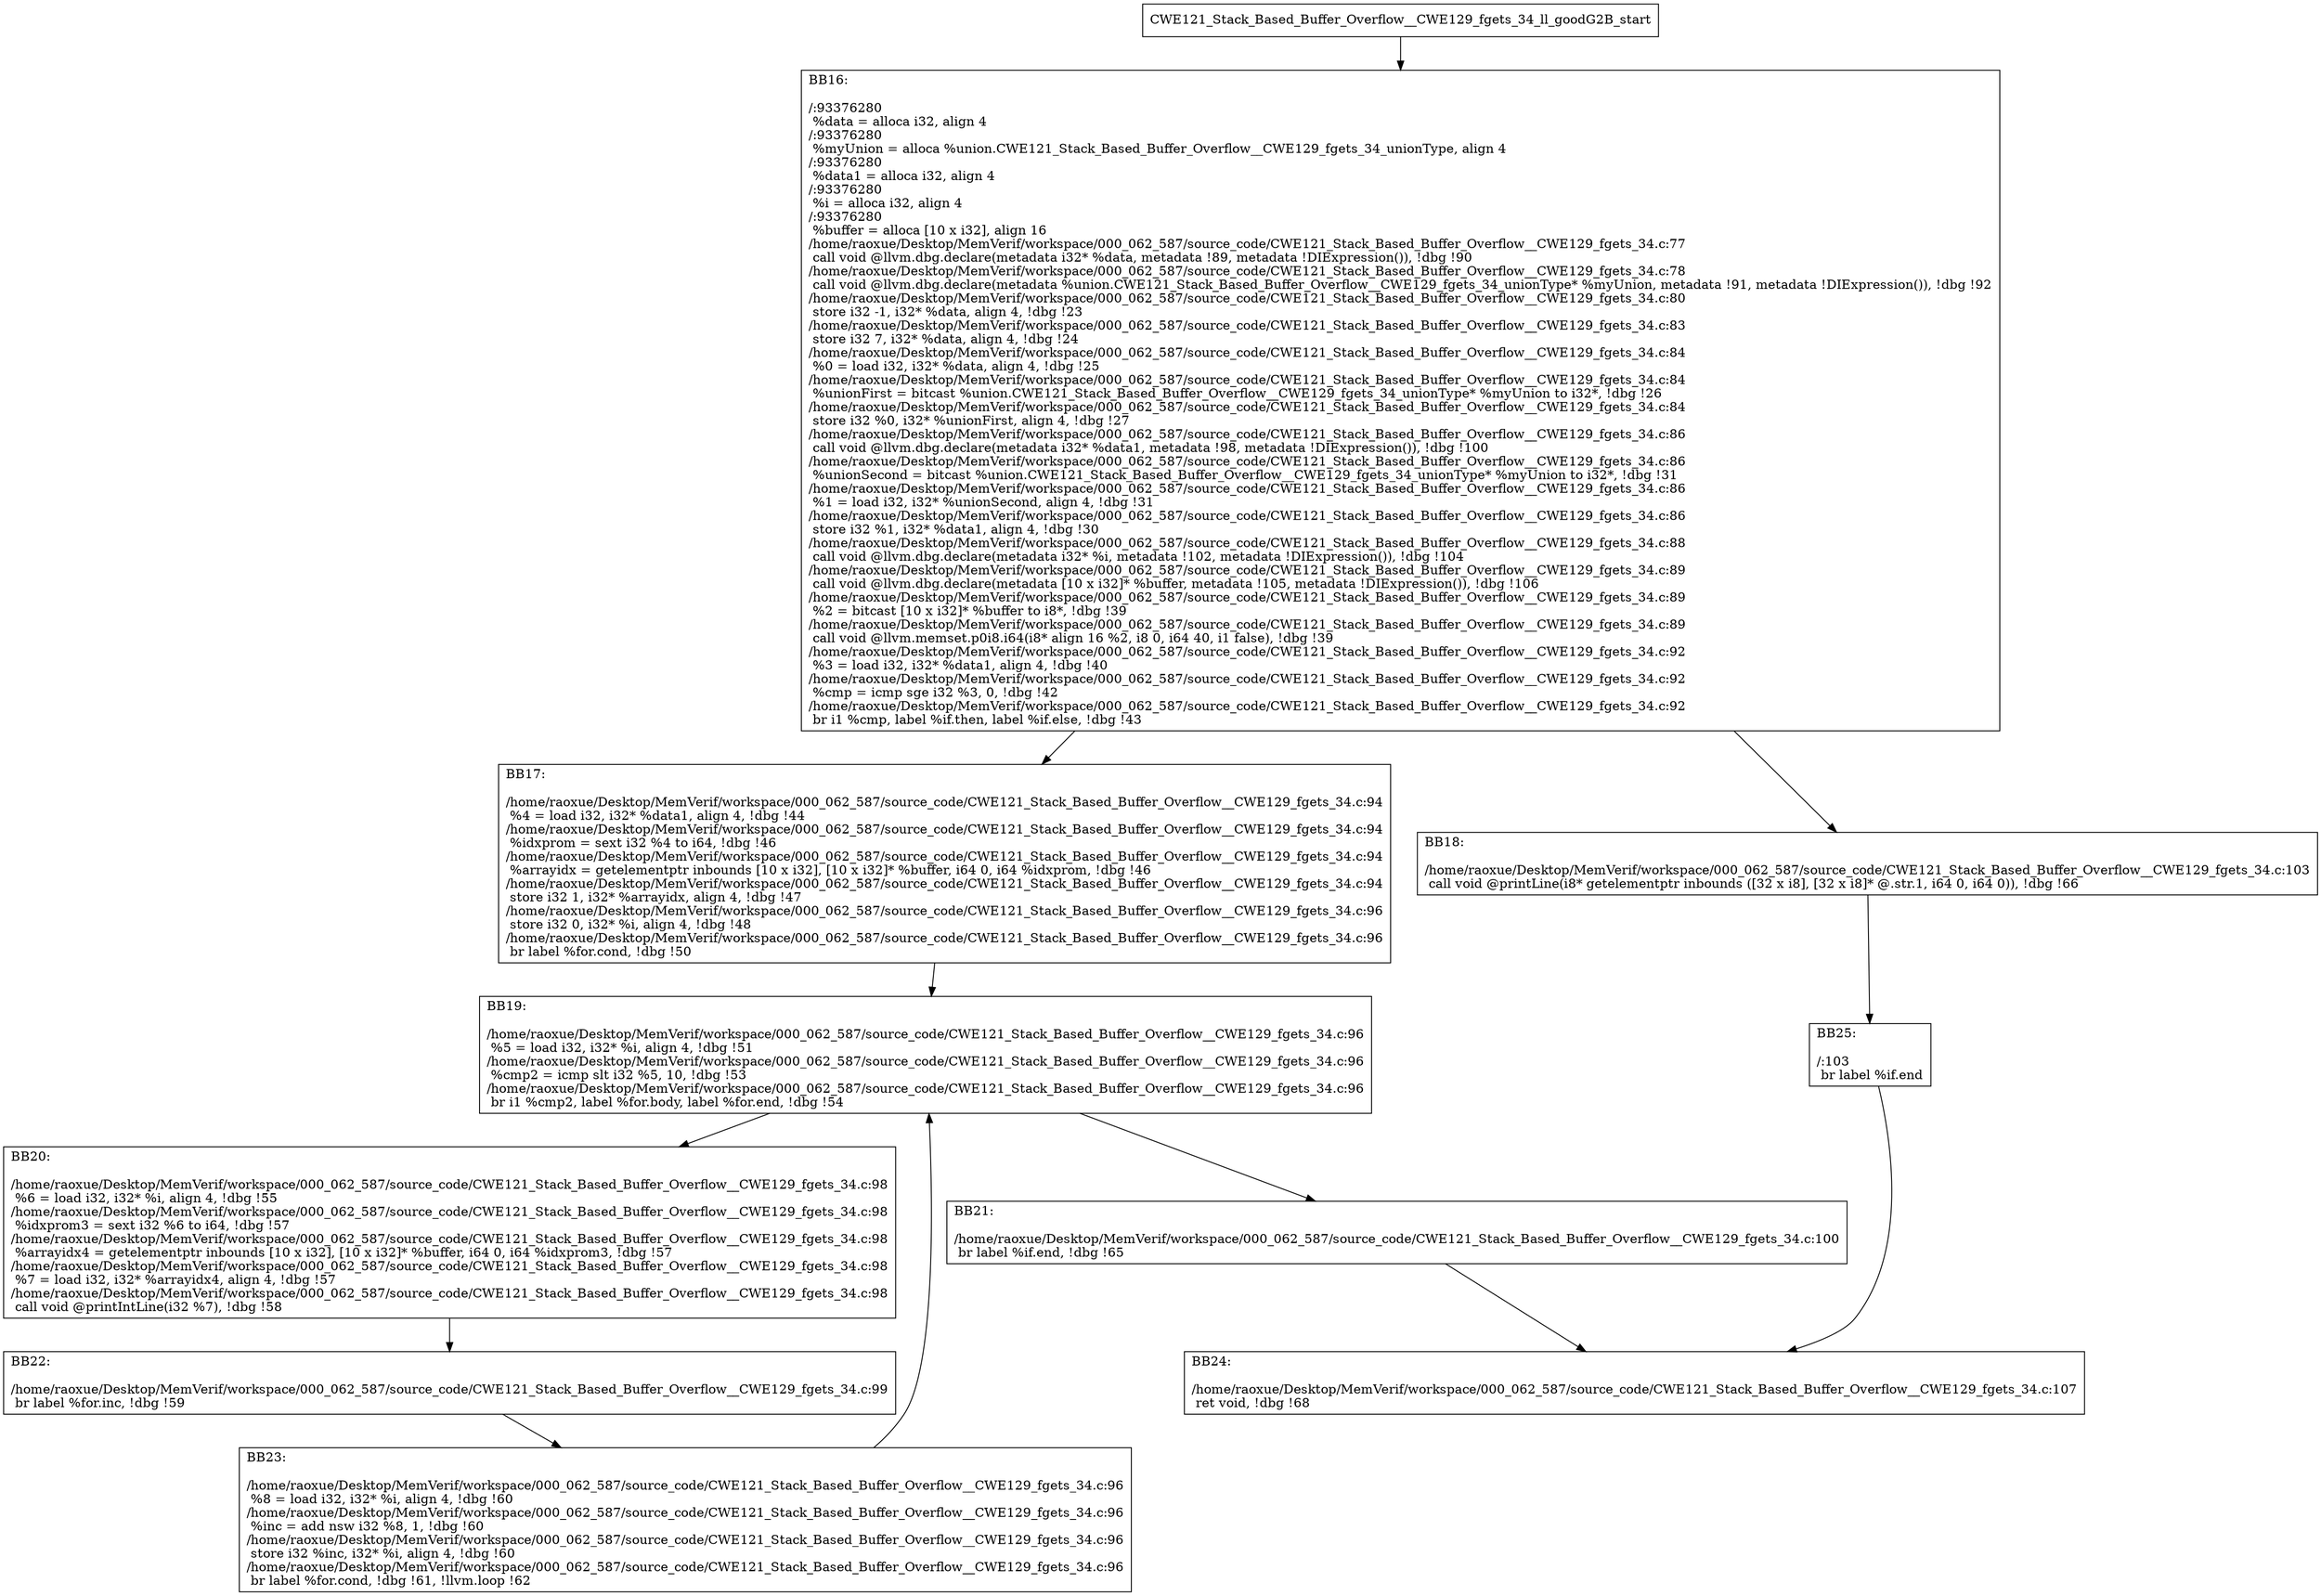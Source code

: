 digraph "CFG for'CWE121_Stack_Based_Buffer_Overflow__CWE129_fgets_34_ll_goodG2B' function" {
	BBCWE121_Stack_Based_Buffer_Overflow__CWE129_fgets_34_ll_goodG2B_start[shape=record,label="{CWE121_Stack_Based_Buffer_Overflow__CWE129_fgets_34_ll_goodG2B_start}"];
	BBCWE121_Stack_Based_Buffer_Overflow__CWE129_fgets_34_ll_goodG2B_start-> CWE121_Stack_Based_Buffer_Overflow__CWE129_fgets_34_ll_goodG2BBB16;
	CWE121_Stack_Based_Buffer_Overflow__CWE129_fgets_34_ll_goodG2BBB16 [shape=record, label="{BB16:\l\l/:93376280\l
  %data = alloca i32, align 4\l
/:93376280\l
  %myUnion = alloca %union.CWE121_Stack_Based_Buffer_Overflow__CWE129_fgets_34_unionType, align 4\l
/:93376280\l
  %data1 = alloca i32, align 4\l
/:93376280\l
  %i = alloca i32, align 4\l
/:93376280\l
  %buffer = alloca [10 x i32], align 16\l
/home/raoxue/Desktop/MemVerif/workspace/000_062_587/source_code/CWE121_Stack_Based_Buffer_Overflow__CWE129_fgets_34.c:77\l
  call void @llvm.dbg.declare(metadata i32* %data, metadata !89, metadata !DIExpression()), !dbg !90\l
/home/raoxue/Desktop/MemVerif/workspace/000_062_587/source_code/CWE121_Stack_Based_Buffer_Overflow__CWE129_fgets_34.c:78\l
  call void @llvm.dbg.declare(metadata %union.CWE121_Stack_Based_Buffer_Overflow__CWE129_fgets_34_unionType* %myUnion, metadata !91, metadata !DIExpression()), !dbg !92\l
/home/raoxue/Desktop/MemVerif/workspace/000_062_587/source_code/CWE121_Stack_Based_Buffer_Overflow__CWE129_fgets_34.c:80\l
  store i32 -1, i32* %data, align 4, !dbg !23\l
/home/raoxue/Desktop/MemVerif/workspace/000_062_587/source_code/CWE121_Stack_Based_Buffer_Overflow__CWE129_fgets_34.c:83\l
  store i32 7, i32* %data, align 4, !dbg !24\l
/home/raoxue/Desktop/MemVerif/workspace/000_062_587/source_code/CWE121_Stack_Based_Buffer_Overflow__CWE129_fgets_34.c:84\l
  %0 = load i32, i32* %data, align 4, !dbg !25\l
/home/raoxue/Desktop/MemVerif/workspace/000_062_587/source_code/CWE121_Stack_Based_Buffer_Overflow__CWE129_fgets_34.c:84\l
  %unionFirst = bitcast %union.CWE121_Stack_Based_Buffer_Overflow__CWE129_fgets_34_unionType* %myUnion to i32*, !dbg !26\l
/home/raoxue/Desktop/MemVerif/workspace/000_062_587/source_code/CWE121_Stack_Based_Buffer_Overflow__CWE129_fgets_34.c:84\l
  store i32 %0, i32* %unionFirst, align 4, !dbg !27\l
/home/raoxue/Desktop/MemVerif/workspace/000_062_587/source_code/CWE121_Stack_Based_Buffer_Overflow__CWE129_fgets_34.c:86\l
  call void @llvm.dbg.declare(metadata i32* %data1, metadata !98, metadata !DIExpression()), !dbg !100\l
/home/raoxue/Desktop/MemVerif/workspace/000_062_587/source_code/CWE121_Stack_Based_Buffer_Overflow__CWE129_fgets_34.c:86\l
  %unionSecond = bitcast %union.CWE121_Stack_Based_Buffer_Overflow__CWE129_fgets_34_unionType* %myUnion to i32*, !dbg !31\l
/home/raoxue/Desktop/MemVerif/workspace/000_062_587/source_code/CWE121_Stack_Based_Buffer_Overflow__CWE129_fgets_34.c:86\l
  %1 = load i32, i32* %unionSecond, align 4, !dbg !31\l
/home/raoxue/Desktop/MemVerif/workspace/000_062_587/source_code/CWE121_Stack_Based_Buffer_Overflow__CWE129_fgets_34.c:86\l
  store i32 %1, i32* %data1, align 4, !dbg !30\l
/home/raoxue/Desktop/MemVerif/workspace/000_062_587/source_code/CWE121_Stack_Based_Buffer_Overflow__CWE129_fgets_34.c:88\l
  call void @llvm.dbg.declare(metadata i32* %i, metadata !102, metadata !DIExpression()), !dbg !104\l
/home/raoxue/Desktop/MemVerif/workspace/000_062_587/source_code/CWE121_Stack_Based_Buffer_Overflow__CWE129_fgets_34.c:89\l
  call void @llvm.dbg.declare(metadata [10 x i32]* %buffer, metadata !105, metadata !DIExpression()), !dbg !106\l
/home/raoxue/Desktop/MemVerif/workspace/000_062_587/source_code/CWE121_Stack_Based_Buffer_Overflow__CWE129_fgets_34.c:89\l
  %2 = bitcast [10 x i32]* %buffer to i8*, !dbg !39\l
/home/raoxue/Desktop/MemVerif/workspace/000_062_587/source_code/CWE121_Stack_Based_Buffer_Overflow__CWE129_fgets_34.c:89\l
  call void @llvm.memset.p0i8.i64(i8* align 16 %2, i8 0, i64 40, i1 false), !dbg !39\l
/home/raoxue/Desktop/MemVerif/workspace/000_062_587/source_code/CWE121_Stack_Based_Buffer_Overflow__CWE129_fgets_34.c:92\l
  %3 = load i32, i32* %data1, align 4, !dbg !40\l
/home/raoxue/Desktop/MemVerif/workspace/000_062_587/source_code/CWE121_Stack_Based_Buffer_Overflow__CWE129_fgets_34.c:92\l
  %cmp = icmp sge i32 %3, 0, !dbg !42\l
/home/raoxue/Desktop/MemVerif/workspace/000_062_587/source_code/CWE121_Stack_Based_Buffer_Overflow__CWE129_fgets_34.c:92\l
  br i1 %cmp, label %if.then, label %if.else, !dbg !43\l
}"];
	CWE121_Stack_Based_Buffer_Overflow__CWE129_fgets_34_ll_goodG2BBB16-> CWE121_Stack_Based_Buffer_Overflow__CWE129_fgets_34_ll_goodG2BBB17;
	CWE121_Stack_Based_Buffer_Overflow__CWE129_fgets_34_ll_goodG2BBB16-> CWE121_Stack_Based_Buffer_Overflow__CWE129_fgets_34_ll_goodG2BBB18;
	CWE121_Stack_Based_Buffer_Overflow__CWE129_fgets_34_ll_goodG2BBB17 [shape=record, label="{BB17:\l\l/home/raoxue/Desktop/MemVerif/workspace/000_062_587/source_code/CWE121_Stack_Based_Buffer_Overflow__CWE129_fgets_34.c:94\l
  %4 = load i32, i32* %data1, align 4, !dbg !44\l
/home/raoxue/Desktop/MemVerif/workspace/000_062_587/source_code/CWE121_Stack_Based_Buffer_Overflow__CWE129_fgets_34.c:94\l
  %idxprom = sext i32 %4 to i64, !dbg !46\l
/home/raoxue/Desktop/MemVerif/workspace/000_062_587/source_code/CWE121_Stack_Based_Buffer_Overflow__CWE129_fgets_34.c:94\l
  %arrayidx = getelementptr inbounds [10 x i32], [10 x i32]* %buffer, i64 0, i64 %idxprom, !dbg !46\l
/home/raoxue/Desktop/MemVerif/workspace/000_062_587/source_code/CWE121_Stack_Based_Buffer_Overflow__CWE129_fgets_34.c:94\l
  store i32 1, i32* %arrayidx, align 4, !dbg !47\l
/home/raoxue/Desktop/MemVerif/workspace/000_062_587/source_code/CWE121_Stack_Based_Buffer_Overflow__CWE129_fgets_34.c:96\l
  store i32 0, i32* %i, align 4, !dbg !48\l
/home/raoxue/Desktop/MemVerif/workspace/000_062_587/source_code/CWE121_Stack_Based_Buffer_Overflow__CWE129_fgets_34.c:96\l
  br label %for.cond, !dbg !50\l
}"];
	CWE121_Stack_Based_Buffer_Overflow__CWE129_fgets_34_ll_goodG2BBB17-> CWE121_Stack_Based_Buffer_Overflow__CWE129_fgets_34_ll_goodG2BBB19;
	CWE121_Stack_Based_Buffer_Overflow__CWE129_fgets_34_ll_goodG2BBB19 [shape=record, label="{BB19:\l\l/home/raoxue/Desktop/MemVerif/workspace/000_062_587/source_code/CWE121_Stack_Based_Buffer_Overflow__CWE129_fgets_34.c:96\l
  %5 = load i32, i32* %i, align 4, !dbg !51\l
/home/raoxue/Desktop/MemVerif/workspace/000_062_587/source_code/CWE121_Stack_Based_Buffer_Overflow__CWE129_fgets_34.c:96\l
  %cmp2 = icmp slt i32 %5, 10, !dbg !53\l
/home/raoxue/Desktop/MemVerif/workspace/000_062_587/source_code/CWE121_Stack_Based_Buffer_Overflow__CWE129_fgets_34.c:96\l
  br i1 %cmp2, label %for.body, label %for.end, !dbg !54\l
}"];
	CWE121_Stack_Based_Buffer_Overflow__CWE129_fgets_34_ll_goodG2BBB19-> CWE121_Stack_Based_Buffer_Overflow__CWE129_fgets_34_ll_goodG2BBB20;
	CWE121_Stack_Based_Buffer_Overflow__CWE129_fgets_34_ll_goodG2BBB19-> CWE121_Stack_Based_Buffer_Overflow__CWE129_fgets_34_ll_goodG2BBB21;
	CWE121_Stack_Based_Buffer_Overflow__CWE129_fgets_34_ll_goodG2BBB20 [shape=record, label="{BB20:\l\l/home/raoxue/Desktop/MemVerif/workspace/000_062_587/source_code/CWE121_Stack_Based_Buffer_Overflow__CWE129_fgets_34.c:98\l
  %6 = load i32, i32* %i, align 4, !dbg !55\l
/home/raoxue/Desktop/MemVerif/workspace/000_062_587/source_code/CWE121_Stack_Based_Buffer_Overflow__CWE129_fgets_34.c:98\l
  %idxprom3 = sext i32 %6 to i64, !dbg !57\l
/home/raoxue/Desktop/MemVerif/workspace/000_062_587/source_code/CWE121_Stack_Based_Buffer_Overflow__CWE129_fgets_34.c:98\l
  %arrayidx4 = getelementptr inbounds [10 x i32], [10 x i32]* %buffer, i64 0, i64 %idxprom3, !dbg !57\l
/home/raoxue/Desktop/MemVerif/workspace/000_062_587/source_code/CWE121_Stack_Based_Buffer_Overflow__CWE129_fgets_34.c:98\l
  %7 = load i32, i32* %arrayidx4, align 4, !dbg !57\l
/home/raoxue/Desktop/MemVerif/workspace/000_062_587/source_code/CWE121_Stack_Based_Buffer_Overflow__CWE129_fgets_34.c:98\l
  call void @printIntLine(i32 %7), !dbg !58\l
}"];
	CWE121_Stack_Based_Buffer_Overflow__CWE129_fgets_34_ll_goodG2BBB20-> CWE121_Stack_Based_Buffer_Overflow__CWE129_fgets_34_ll_goodG2BBB22;
	CWE121_Stack_Based_Buffer_Overflow__CWE129_fgets_34_ll_goodG2BBB22 [shape=record, label="{BB22:\l\l/home/raoxue/Desktop/MemVerif/workspace/000_062_587/source_code/CWE121_Stack_Based_Buffer_Overflow__CWE129_fgets_34.c:99\l
  br label %for.inc, !dbg !59\l
}"];
	CWE121_Stack_Based_Buffer_Overflow__CWE129_fgets_34_ll_goodG2BBB22-> CWE121_Stack_Based_Buffer_Overflow__CWE129_fgets_34_ll_goodG2BBB23;
	CWE121_Stack_Based_Buffer_Overflow__CWE129_fgets_34_ll_goodG2BBB23 [shape=record, label="{BB23:\l\l/home/raoxue/Desktop/MemVerif/workspace/000_062_587/source_code/CWE121_Stack_Based_Buffer_Overflow__CWE129_fgets_34.c:96\l
  %8 = load i32, i32* %i, align 4, !dbg !60\l
/home/raoxue/Desktop/MemVerif/workspace/000_062_587/source_code/CWE121_Stack_Based_Buffer_Overflow__CWE129_fgets_34.c:96\l
  %inc = add nsw i32 %8, 1, !dbg !60\l
/home/raoxue/Desktop/MemVerif/workspace/000_062_587/source_code/CWE121_Stack_Based_Buffer_Overflow__CWE129_fgets_34.c:96\l
  store i32 %inc, i32* %i, align 4, !dbg !60\l
/home/raoxue/Desktop/MemVerif/workspace/000_062_587/source_code/CWE121_Stack_Based_Buffer_Overflow__CWE129_fgets_34.c:96\l
  br label %for.cond, !dbg !61, !llvm.loop !62\l
}"];
	CWE121_Stack_Based_Buffer_Overflow__CWE129_fgets_34_ll_goodG2BBB23-> CWE121_Stack_Based_Buffer_Overflow__CWE129_fgets_34_ll_goodG2BBB19;
	CWE121_Stack_Based_Buffer_Overflow__CWE129_fgets_34_ll_goodG2BBB21 [shape=record, label="{BB21:\l\l/home/raoxue/Desktop/MemVerif/workspace/000_062_587/source_code/CWE121_Stack_Based_Buffer_Overflow__CWE129_fgets_34.c:100\l
  br label %if.end, !dbg !65\l
}"];
	CWE121_Stack_Based_Buffer_Overflow__CWE129_fgets_34_ll_goodG2BBB21-> CWE121_Stack_Based_Buffer_Overflow__CWE129_fgets_34_ll_goodG2BBB24;
	CWE121_Stack_Based_Buffer_Overflow__CWE129_fgets_34_ll_goodG2BBB18 [shape=record, label="{BB18:\l\l/home/raoxue/Desktop/MemVerif/workspace/000_062_587/source_code/CWE121_Stack_Based_Buffer_Overflow__CWE129_fgets_34.c:103\l
  call void @printLine(i8* getelementptr inbounds ([32 x i8], [32 x i8]* @.str.1, i64 0, i64 0)), !dbg !66\l
}"];
	CWE121_Stack_Based_Buffer_Overflow__CWE129_fgets_34_ll_goodG2BBB18-> CWE121_Stack_Based_Buffer_Overflow__CWE129_fgets_34_ll_goodG2BBB25;
	CWE121_Stack_Based_Buffer_Overflow__CWE129_fgets_34_ll_goodG2BBB25 [shape=record, label="{BB25:\l\l/:103\l
  br label %if.end\l
}"];
	CWE121_Stack_Based_Buffer_Overflow__CWE129_fgets_34_ll_goodG2BBB25-> CWE121_Stack_Based_Buffer_Overflow__CWE129_fgets_34_ll_goodG2BBB24;
	CWE121_Stack_Based_Buffer_Overflow__CWE129_fgets_34_ll_goodG2BBB24 [shape=record, label="{BB24:\l\l/home/raoxue/Desktop/MemVerif/workspace/000_062_587/source_code/CWE121_Stack_Based_Buffer_Overflow__CWE129_fgets_34.c:107\l
  ret void, !dbg !68\l
}"];
}
